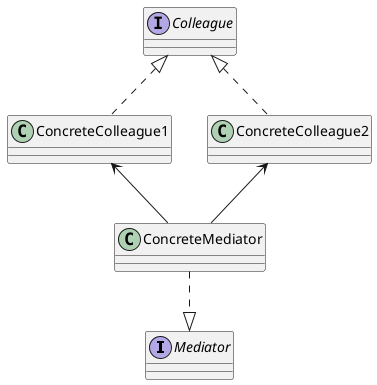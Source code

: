 @startuml
'https://plantuml.com/class-diagram

interface Mediator
interface Colleague
class ConcreteMediator
class ConcreteColleague1
class ConcreteColleague2

Mediator <|.up. ConcreteMediator
Colleague <|.. ConcreteColleague1
Colleague <|.. ConcreteColleague2
ConcreteColleague1 <-- ConcreteMediator
ConcreteColleague2 <-- ConcreteMediator

@enduml